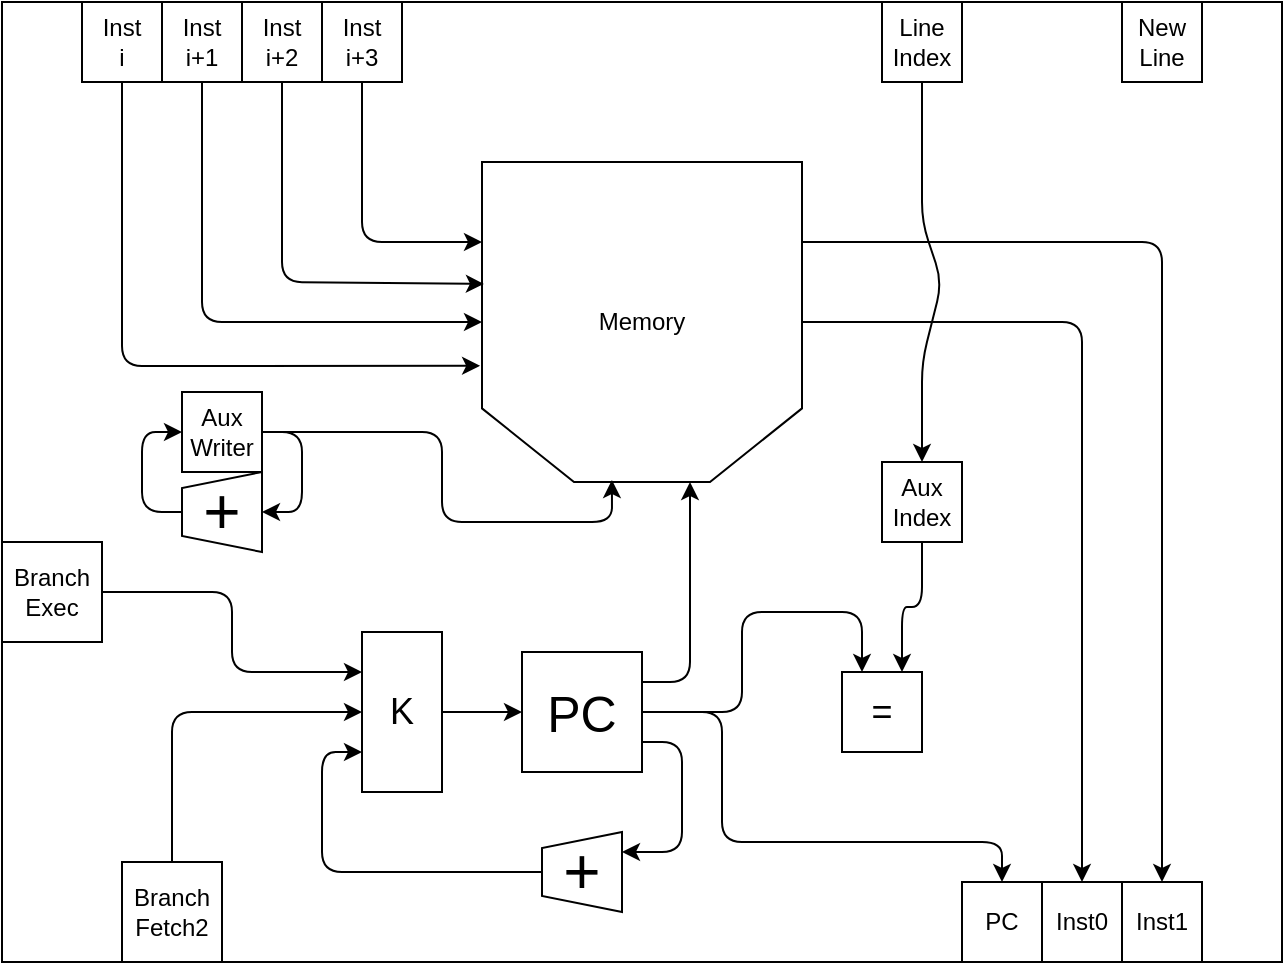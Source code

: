 <mxfile version="12.2.3" type="github" pages="1">
  <diagram id="rqf7lnbeEpd9njd3K11h" name="Page-1">
    <mxGraphModel dx="854" dy="507" grid="1" gridSize="10" guides="1" tooltips="1" connect="1" arrows="1" fold="1" page="1" pageScale="1" pageWidth="827" pageHeight="1169" math="0" shadow="0">
      <root>
        <mxCell id="0"/>
        <mxCell id="1" parent="0"/>
        <mxCell id="9C-M-rWcRn2ACBWdOzfR-1" value="" style="rounded=0;whiteSpace=wrap;html=1;" parent="1" vertex="1">
          <mxGeometry x="40" y="40" width="640" height="480" as="geometry"/>
        </mxCell>
        <mxCell id="9C-M-rWcRn2ACBWdOzfR-3" value="Memory" style="shape=loopLimit;whiteSpace=wrap;html=1;direction=west;size=46;" parent="1" vertex="1">
          <mxGeometry x="280" y="120" width="160" height="160" as="geometry"/>
        </mxCell>
        <mxCell id="9C-M-rWcRn2ACBWdOzfR-9" value="Inst&lt;br&gt;i+3" style="whiteSpace=wrap;html=1;aspect=fixed;" parent="1" vertex="1">
          <mxGeometry x="200" y="40" width="40" height="40" as="geometry"/>
        </mxCell>
        <mxCell id="9C-M-rWcRn2ACBWdOzfR-10" value="" style="endArrow=classic;html=1;exitX=0.5;exitY=1;exitDx=0;exitDy=0;entryX=1.006;entryY=0.363;entryDx=0;entryDy=0;entryPerimeter=0;" parent="1" source="9C-M-rWcRn2ACBWdOzfR-13" target="9C-M-rWcRn2ACBWdOzfR-3" edge="1">
          <mxGeometry width="50" height="50" relative="1" as="geometry">
            <mxPoint x="70" y="430" as="sourcePoint"/>
            <mxPoint x="90" y="420" as="targetPoint"/>
            <Array as="points">
              <mxPoint x="100" y="222"/>
            </Array>
          </mxGeometry>
        </mxCell>
        <mxCell id="9C-M-rWcRn2ACBWdOzfR-11" value="Inst&lt;br&gt;i+2" style="whiteSpace=wrap;html=1;aspect=fixed;" parent="1" vertex="1">
          <mxGeometry x="160" y="40" width="40" height="40" as="geometry"/>
        </mxCell>
        <mxCell id="9C-M-rWcRn2ACBWdOzfR-12" value="Inst&lt;br&gt;i+1" style="whiteSpace=wrap;html=1;aspect=fixed;" parent="1" vertex="1">
          <mxGeometry x="120" y="40" width="40" height="40" as="geometry"/>
        </mxCell>
        <mxCell id="9C-M-rWcRn2ACBWdOzfR-13" value="Inst&lt;br&gt;i" style="whiteSpace=wrap;html=1;aspect=fixed;" parent="1" vertex="1">
          <mxGeometry x="80" y="40" width="40" height="40" as="geometry"/>
        </mxCell>
        <mxCell id="9C-M-rWcRn2ACBWdOzfR-14" value="" style="endArrow=classic;html=1;exitX=0.5;exitY=1;exitDx=0;exitDy=0;entryX=1;entryY=0.5;entryDx=0;entryDy=0;" parent="1" source="9C-M-rWcRn2ACBWdOzfR-12" target="9C-M-rWcRn2ACBWdOzfR-3" edge="1">
          <mxGeometry width="50" height="50" relative="1" as="geometry">
            <mxPoint x="40" y="470" as="sourcePoint"/>
            <mxPoint x="90" y="420" as="targetPoint"/>
            <Array as="points">
              <mxPoint x="140" y="200"/>
            </Array>
          </mxGeometry>
        </mxCell>
        <mxCell id="9C-M-rWcRn2ACBWdOzfR-15" value="" style="endArrow=classic;html=1;exitX=0.5;exitY=1;exitDx=0;exitDy=0;entryX=1;entryY=0.75;entryDx=0;entryDy=0;" parent="1" source="9C-M-rWcRn2ACBWdOzfR-9" target="9C-M-rWcRn2ACBWdOzfR-3" edge="1">
          <mxGeometry width="50" height="50" relative="1" as="geometry">
            <mxPoint x="40" y="470" as="sourcePoint"/>
            <mxPoint x="90" y="420" as="targetPoint"/>
            <Array as="points">
              <mxPoint x="220" y="160"/>
            </Array>
          </mxGeometry>
        </mxCell>
        <mxCell id="9C-M-rWcRn2ACBWdOzfR-16" value="" style="endArrow=classic;html=1;exitX=0.5;exitY=1;exitDx=0;exitDy=0;entryX=0.994;entryY=0.619;entryDx=0;entryDy=0;entryPerimeter=0;" parent="1" source="9C-M-rWcRn2ACBWdOzfR-11" target="9C-M-rWcRn2ACBWdOzfR-3" edge="1">
          <mxGeometry width="50" height="50" relative="1" as="geometry">
            <mxPoint x="40" y="470" as="sourcePoint"/>
            <mxPoint x="90" y="420" as="targetPoint"/>
            <Array as="points">
              <mxPoint x="180" y="180"/>
            </Array>
          </mxGeometry>
        </mxCell>
        <mxCell id="9C-M-rWcRn2ACBWdOzfR-17" value="" style="endArrow=classic;html=1;exitX=0;exitY=0.5;exitDx=0;exitDy=0;entryX=0.5;entryY=0;entryDx=0;entryDy=0;" parent="1" source="9C-M-rWcRn2ACBWdOzfR-3" target="9C-M-rWcRn2ACBWdOzfR-20" edge="1">
          <mxGeometry width="50" height="50" relative="1" as="geometry">
            <mxPoint x="120" y="470" as="sourcePoint"/>
            <mxPoint x="130" y="460" as="targetPoint"/>
            <Array as="points">
              <mxPoint x="580" y="200"/>
            </Array>
          </mxGeometry>
        </mxCell>
        <mxCell id="9C-M-rWcRn2ACBWdOzfR-19" value="Inst1" style="whiteSpace=wrap;html=1;aspect=fixed;" parent="1" vertex="1">
          <mxGeometry x="600" y="480" width="40" height="40" as="geometry"/>
        </mxCell>
        <mxCell id="9C-M-rWcRn2ACBWdOzfR-20" value="Inst0" style="whiteSpace=wrap;html=1;aspect=fixed;" parent="1" vertex="1">
          <mxGeometry x="560" y="480" width="40" height="40" as="geometry"/>
        </mxCell>
        <mxCell id="9C-M-rWcRn2ACBWdOzfR-21" value="" style="endArrow=classic;html=1;exitX=0;exitY=0.75;exitDx=0;exitDy=0;entryX=0.5;entryY=0;entryDx=0;entryDy=0;" parent="1" source="9C-M-rWcRn2ACBWdOzfR-3" target="9C-M-rWcRn2ACBWdOzfR-19" edge="1">
          <mxGeometry width="50" height="50" relative="1" as="geometry">
            <mxPoint x="120" y="470" as="sourcePoint"/>
            <mxPoint x="170" y="420" as="targetPoint"/>
            <Array as="points">
              <mxPoint x="620" y="160"/>
            </Array>
          </mxGeometry>
        </mxCell>
        <mxCell id="9C-M-rWcRn2ACBWdOzfR-35" style="edgeStyle=orthogonalEdgeStyle;rounded=1;orthogonalLoop=1;jettySize=auto;html=1;exitX=1;exitY=0.75;exitDx=0;exitDy=0;entryX=0.75;entryY=1;entryDx=0;entryDy=0;" parent="1" source="9C-M-rWcRn2ACBWdOzfR-22" target="9C-M-rWcRn2ACBWdOzfR-28" edge="1">
          <mxGeometry relative="1" as="geometry"/>
        </mxCell>
        <mxCell id="9C-M-rWcRn2ACBWdOzfR-39" style="edgeStyle=orthogonalEdgeStyle;rounded=1;orthogonalLoop=1;jettySize=auto;html=1;exitX=1;exitY=0.25;exitDx=0;exitDy=0;entryX=0.344;entryY=0;entryDx=0;entryDy=0;entryPerimeter=0;" parent="1" source="9C-M-rWcRn2ACBWdOzfR-22" target="9C-M-rWcRn2ACBWdOzfR-3" edge="1">
          <mxGeometry relative="1" as="geometry">
            <mxPoint x="384" y="290" as="targetPoint"/>
            <Array as="points">
              <mxPoint x="384" y="380"/>
            </Array>
          </mxGeometry>
        </mxCell>
        <mxCell id="9C-M-rWcRn2ACBWdOzfR-50" style="edgeStyle=orthogonalEdgeStyle;rounded=1;orthogonalLoop=1;jettySize=auto;html=1;exitX=1;exitY=0.5;exitDx=0;exitDy=0;entryX=0.25;entryY=0;entryDx=0;entryDy=0;" parent="1" source="9C-M-rWcRn2ACBWdOzfR-22" target="9C-M-rWcRn2ACBWdOzfR-52" edge="1">
          <mxGeometry relative="1" as="geometry">
            <mxPoint x="410" y="592" as="targetPoint"/>
          </mxGeometry>
        </mxCell>
        <mxCell id="9C-M-rWcRn2ACBWdOzfR-22" value="&lt;font style=&quot;font-size: 25px&quot;&gt;PC&lt;/font&gt;" style="whiteSpace=wrap;html=1;aspect=fixed;" parent="1" vertex="1">
          <mxGeometry x="300" y="365" width="60" height="60" as="geometry"/>
        </mxCell>
        <mxCell id="9C-M-rWcRn2ACBWdOzfR-23" value="Line&lt;br&gt;Index" style="whiteSpace=wrap;html=1;aspect=fixed;" parent="1" vertex="1">
          <mxGeometry x="480" y="40" width="40" height="40" as="geometry"/>
        </mxCell>
        <mxCell id="9C-M-rWcRn2ACBWdOzfR-51" style="edgeStyle=orthogonalEdgeStyle;rounded=1;orthogonalLoop=1;jettySize=auto;html=1;exitX=0.5;exitY=1;exitDx=0;exitDy=0;entryX=0.75;entryY=0;entryDx=0;entryDy=0;" parent="1" source="9C-M-rWcRn2ACBWdOzfR-24" target="9C-M-rWcRn2ACBWdOzfR-52" edge="1">
          <mxGeometry relative="1" as="geometry">
            <mxPoint x="440" y="590" as="targetPoint"/>
          </mxGeometry>
        </mxCell>
        <mxCell id="9C-M-rWcRn2ACBWdOzfR-24" value="Aux&lt;br&gt;Index" style="whiteSpace=wrap;html=1;aspect=fixed;" parent="1" vertex="1">
          <mxGeometry x="480" y="270" width="40" height="40" as="geometry"/>
        </mxCell>
        <mxCell id="9C-M-rWcRn2ACBWdOzfR-25" value="" style="endArrow=classic;html=1;entryX=0.5;entryY=0;entryDx=0;entryDy=0;exitX=0.5;exitY=1;exitDx=0;exitDy=0;" parent="1" source="9C-M-rWcRn2ACBWdOzfR-23" target="9C-M-rWcRn2ACBWdOzfR-24" edge="1">
          <mxGeometry width="50" height="50" relative="1" as="geometry">
            <mxPoint x="440" y="591" as="sourcePoint"/>
            <mxPoint x="490" y="541" as="targetPoint"/>
            <Array as="points">
              <mxPoint x="500" y="150"/>
              <mxPoint x="510" y="180"/>
              <mxPoint x="500" y="220"/>
            </Array>
          </mxGeometry>
        </mxCell>
        <mxCell id="9C-M-rWcRn2ACBWdOzfR-38" style="edgeStyle=orthogonalEdgeStyle;rounded=1;orthogonalLoop=1;jettySize=auto;html=1;exitX=1;exitY=0.5;exitDx=0;exitDy=0;entryX=0;entryY=0.25;entryDx=0;entryDy=0;" parent="1" source="9C-M-rWcRn2ACBWdOzfR-26" target="9C-M-rWcRn2ACBWdOzfR-31" edge="1">
          <mxGeometry relative="1" as="geometry"/>
        </mxCell>
        <mxCell id="9C-M-rWcRn2ACBWdOzfR-26" value="Branch&lt;br&gt;Exec" style="whiteSpace=wrap;html=1;aspect=fixed;" parent="1" vertex="1">
          <mxGeometry x="40" y="310" width="50" height="50" as="geometry"/>
        </mxCell>
        <mxCell id="9C-M-rWcRn2ACBWdOzfR-37" style="edgeStyle=orthogonalEdgeStyle;rounded=1;orthogonalLoop=1;jettySize=auto;html=1;exitX=0.5;exitY=0;exitDx=0;exitDy=0;entryX=0;entryY=0.5;entryDx=0;entryDy=0;" parent="1" source="9C-M-rWcRn2ACBWdOzfR-27" target="9C-M-rWcRn2ACBWdOzfR-31" edge="1">
          <mxGeometry relative="1" as="geometry"/>
        </mxCell>
        <mxCell id="9C-M-rWcRn2ACBWdOzfR-27" value="Branch&lt;br&gt;Fetch2" style="whiteSpace=wrap;html=1;aspect=fixed;" parent="1" vertex="1">
          <mxGeometry x="100" y="470" width="50" height="50" as="geometry"/>
        </mxCell>
        <mxCell id="9C-M-rWcRn2ACBWdOzfR-34" style="edgeStyle=orthogonalEdgeStyle;rounded=1;orthogonalLoop=1;jettySize=auto;html=1;exitX=0.5;exitY=0;exitDx=0;exitDy=0;entryX=0;entryY=0.75;entryDx=0;entryDy=0;" parent="1" source="9C-M-rWcRn2ACBWdOzfR-28" target="9C-M-rWcRn2ACBWdOzfR-31" edge="1">
          <mxGeometry relative="1" as="geometry"/>
        </mxCell>
        <mxCell id="9C-M-rWcRn2ACBWdOzfR-28" value="&lt;font style=&quot;font-size: 32px&quot;&gt;+&lt;/font&gt;" style="shape=trapezoid;perimeter=trapezoidPerimeter;whiteSpace=wrap;html=1;direction=north;" parent="1" vertex="1">
          <mxGeometry x="310" y="455" width="40" height="40" as="geometry"/>
        </mxCell>
        <mxCell id="9C-M-rWcRn2ACBWdOzfR-33" value="" style="edgeStyle=orthogonalEdgeStyle;rounded=1;orthogonalLoop=1;jettySize=auto;html=1;" parent="1" source="9C-M-rWcRn2ACBWdOzfR-31" target="9C-M-rWcRn2ACBWdOzfR-22" edge="1">
          <mxGeometry relative="1" as="geometry"/>
        </mxCell>
        <mxCell id="9C-M-rWcRn2ACBWdOzfR-31" value="&lt;font style=&quot;font-size: 18px&quot;&gt;K&lt;/font&gt;" style="rounded=0;whiteSpace=wrap;html=1;" parent="1" vertex="1">
          <mxGeometry x="220" y="355" width="40" height="80" as="geometry"/>
        </mxCell>
        <mxCell id="9C-M-rWcRn2ACBWdOzfR-45" style="edgeStyle=orthogonalEdgeStyle;rounded=1;orthogonalLoop=1;jettySize=auto;html=1;exitX=0.5;exitY=0;exitDx=0;exitDy=0;entryX=0;entryY=0.5;entryDx=0;entryDy=0;" parent="1" source="9C-M-rWcRn2ACBWdOzfR-42" target="9C-M-rWcRn2ACBWdOzfR-43" edge="1">
          <mxGeometry relative="1" as="geometry"/>
        </mxCell>
        <mxCell id="9C-M-rWcRn2ACBWdOzfR-42" value="&lt;font style=&quot;font-size: 32px&quot;&gt;+&lt;/font&gt;" style="shape=trapezoid;perimeter=trapezoidPerimeter;whiteSpace=wrap;html=1;direction=north;" parent="1" vertex="1">
          <mxGeometry x="130" y="275" width="40" height="40" as="geometry"/>
        </mxCell>
        <mxCell id="9C-M-rWcRn2ACBWdOzfR-44" style="edgeStyle=orthogonalEdgeStyle;rounded=1;orthogonalLoop=1;jettySize=auto;html=1;exitX=1;exitY=0.5;exitDx=0;exitDy=0;entryX=0.5;entryY=1;entryDx=0;entryDy=0;" parent="1" source="9C-M-rWcRn2ACBWdOzfR-43" target="9C-M-rWcRn2ACBWdOzfR-42" edge="1">
          <mxGeometry relative="1" as="geometry"/>
        </mxCell>
        <mxCell id="9C-M-rWcRn2ACBWdOzfR-49" style="edgeStyle=orthogonalEdgeStyle;rounded=1;orthogonalLoop=1;jettySize=auto;html=1;exitX=1;exitY=0.5;exitDx=0;exitDy=0;entryX=0.594;entryY=0.006;entryDx=0;entryDy=0;entryPerimeter=0;" parent="1" source="9C-M-rWcRn2ACBWdOzfR-43" target="9C-M-rWcRn2ACBWdOzfR-3" edge="1">
          <mxGeometry relative="1" as="geometry">
            <mxPoint x="345" y="290" as="targetPoint"/>
            <Array as="points">
              <mxPoint x="260" y="255"/>
              <mxPoint x="260" y="300"/>
              <mxPoint x="345" y="300"/>
            </Array>
          </mxGeometry>
        </mxCell>
        <mxCell id="9C-M-rWcRn2ACBWdOzfR-43" value="Aux&lt;br&gt;Writer" style="whiteSpace=wrap;html=1;aspect=fixed;" parent="1" vertex="1">
          <mxGeometry x="130" y="235" width="40" height="40" as="geometry"/>
        </mxCell>
        <mxCell id="9C-M-rWcRn2ACBWdOzfR-52" value="&lt;font style=&quot;font-size: 18px&quot;&gt;=&lt;br&gt;&lt;/font&gt;" style="rounded=0;whiteSpace=wrap;html=1;" parent="1" vertex="1">
          <mxGeometry x="460" y="375" width="40" height="40" as="geometry"/>
        </mxCell>
        <mxCell id="9C-M-rWcRn2ACBWdOzfR-53" value="New&lt;br&gt;Line" style="whiteSpace=wrap;html=1;aspect=fixed;" parent="1" vertex="1">
          <mxGeometry x="600" y="40" width="40" height="40" as="geometry"/>
        </mxCell>
        <mxCell id="qdG7tndrK3YDn_whu72I-2" value="PC" style="whiteSpace=wrap;html=1;aspect=fixed;" vertex="1" parent="1">
          <mxGeometry x="520" y="480" width="40" height="40" as="geometry"/>
        </mxCell>
        <mxCell id="qdG7tndrK3YDn_whu72I-3" value="" style="endArrow=classic;html=1;exitX=1;exitY=0.5;exitDx=0;exitDy=0;entryX=0.5;entryY=0;entryDx=0;entryDy=0;" edge="1" parent="1" source="9C-M-rWcRn2ACBWdOzfR-22" target="qdG7tndrK3YDn_whu72I-2">
          <mxGeometry width="50" height="50" relative="1" as="geometry">
            <mxPoint x="40" y="590" as="sourcePoint"/>
            <mxPoint x="90" y="540" as="targetPoint"/>
            <Array as="points">
              <mxPoint x="400" y="395"/>
              <mxPoint x="400" y="460"/>
              <mxPoint x="540" y="460"/>
            </Array>
          </mxGeometry>
        </mxCell>
      </root>
    </mxGraphModel>
  </diagram>
</mxfile>
